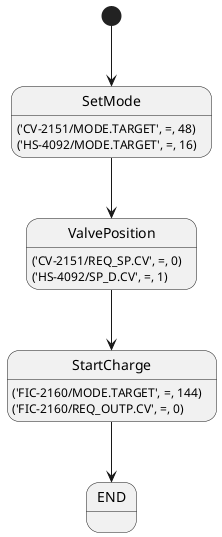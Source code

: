 
@startuml

[*] --> SetMode
SetMode: ('CV-2151/MODE.TARGET', =, 48)
SetMode: ('HS-4092/MODE.TARGET', =, 16)

SetMode --> ValvePosition
ValvePosition: ('CV-2151/REQ_SP.CV', =, 0)
ValvePosition: ('HS-4092/SP_D.CV', =, 1)

ValvePosition --> StartCharge
StartCharge: ('FIC-2160/MODE.TARGET', =, 144)
StartCharge: ('FIC-2160/REQ_OUTP.CV', =, 0)


StartCharge --> END


@enduml


